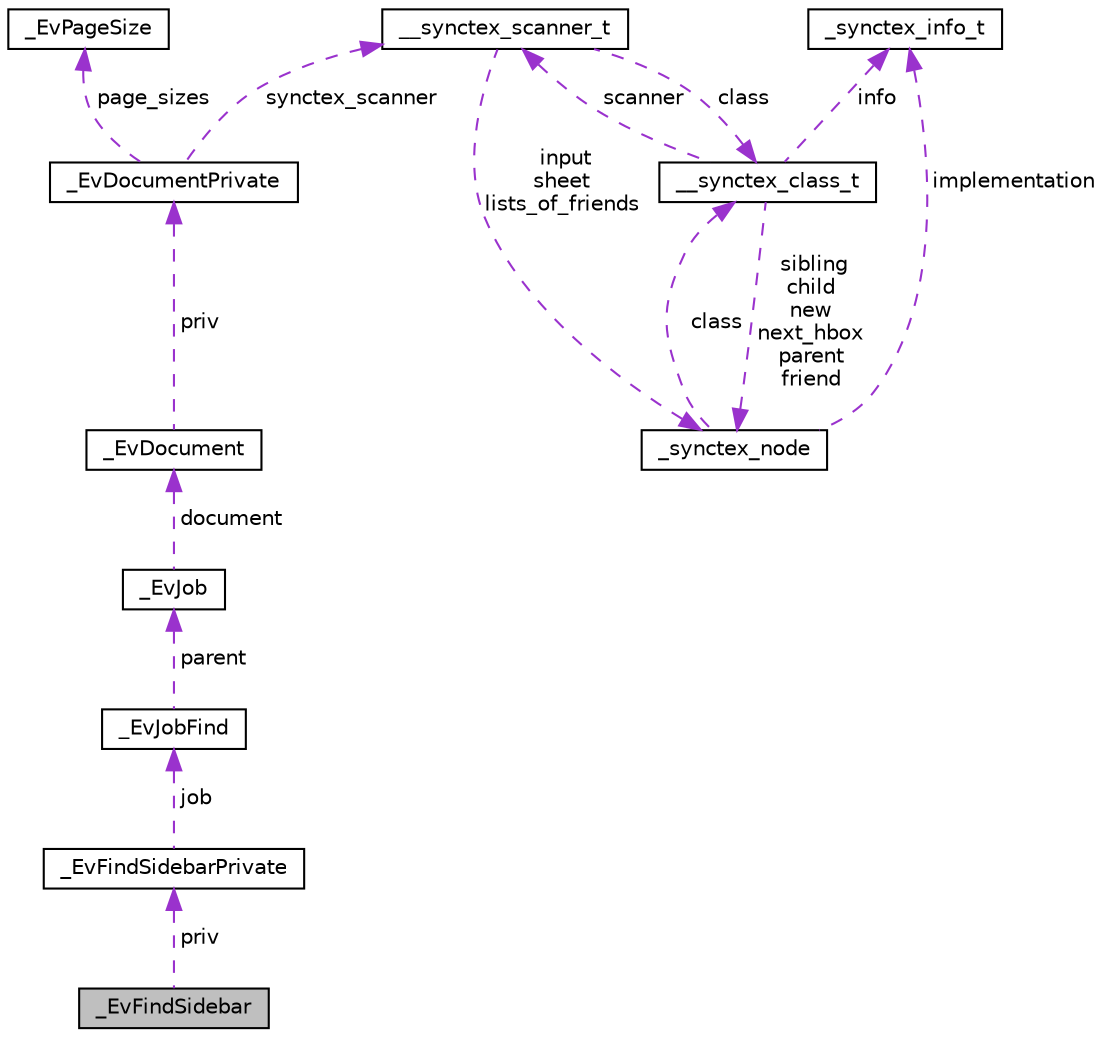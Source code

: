 digraph "_EvFindSidebar"
{
  edge [fontname="Helvetica",fontsize="10",labelfontname="Helvetica",labelfontsize="10"];
  node [fontname="Helvetica",fontsize="10",shape=record];
  Node1 [label="_EvFindSidebar",height=0.2,width=0.4,color="black", fillcolor="grey75", style="filled" fontcolor="black"];
  Node2 -> Node1 [dir="back",color="darkorchid3",fontsize="10",style="dashed",label=" priv" ,fontname="Helvetica"];
  Node2 [label="_EvFindSidebarPrivate",height=0.2,width=0.4,color="black", fillcolor="white", style="filled",URL="$d3/dd8/struct__EvFindSidebarPrivate.html"];
  Node3 -> Node2 [dir="back",color="darkorchid3",fontsize="10",style="dashed",label=" job" ,fontname="Helvetica"];
  Node3 [label="_EvJobFind",height=0.2,width=0.4,color="black", fillcolor="white", style="filled",URL="$d9/d2b/struct__EvJobFind.html"];
  Node4 -> Node3 [dir="back",color="darkorchid3",fontsize="10",style="dashed",label=" parent" ,fontname="Helvetica"];
  Node4 [label="_EvJob",height=0.2,width=0.4,color="black", fillcolor="white", style="filled",URL="$df/d84/struct__EvJob.html"];
  Node5 -> Node4 [dir="back",color="darkorchid3",fontsize="10",style="dashed",label=" document" ,fontname="Helvetica"];
  Node5 [label="_EvDocument",height=0.2,width=0.4,color="black", fillcolor="white", style="filled",URL="$db/d02/struct__EvDocument.html"];
  Node6 -> Node5 [dir="back",color="darkorchid3",fontsize="10",style="dashed",label=" priv" ,fontname="Helvetica"];
  Node6 [label="_EvDocumentPrivate",height=0.2,width=0.4,color="black", fillcolor="white", style="filled",URL="$d6/da7/struct__EvDocumentPrivate.html"];
  Node7 -> Node6 [dir="back",color="darkorchid3",fontsize="10",style="dashed",label=" page_sizes" ,fontname="Helvetica"];
  Node7 [label="_EvPageSize",height=0.2,width=0.4,color="black", fillcolor="white", style="filled",URL="$d8/dec/struct__EvPageSize.html"];
  Node8 -> Node6 [dir="back",color="darkorchid3",fontsize="10",style="dashed",label=" synctex_scanner" ,fontname="Helvetica"];
  Node8 [label="__synctex_scanner_t",height=0.2,width=0.4,color="black", fillcolor="white", style="filled",URL="$d6/ddd/struct____synctex__scanner__t.html"];
  Node9 -> Node8 [dir="back",color="darkorchid3",fontsize="10",style="dashed",label=" input\nsheet\nlists_of_friends" ,fontname="Helvetica"];
  Node9 [label="_synctex_node",height=0.2,width=0.4,color="black", fillcolor="white", style="filled",URL="$dd/d4f/struct__synctex__node.html"];
  Node10 -> Node9 [dir="back",color="darkorchid3",fontsize="10",style="dashed",label=" implementation" ,fontname="Helvetica"];
  Node10 [label="_synctex_info_t",height=0.2,width=0.4,color="black", fillcolor="white", style="filled",URL="$d2/da8/union__synctex__info__t.html"];
  Node11 -> Node9 [dir="back",color="darkorchid3",fontsize="10",style="dashed",label=" class" ,fontname="Helvetica"];
  Node11 [label="__synctex_class_t",height=0.2,width=0.4,color="black", fillcolor="white", style="filled",URL="$d2/dd6/struct____synctex__class__t.html"];
  Node9 -> Node11 [dir="back",color="darkorchid3",fontsize="10",style="dashed",label=" sibling\nchild\nnew\nnext_hbox\nparent\nfriend" ,fontname="Helvetica"];
  Node10 -> Node11 [dir="back",color="darkorchid3",fontsize="10",style="dashed",label=" info" ,fontname="Helvetica"];
  Node8 -> Node11 [dir="back",color="darkorchid3",fontsize="10",style="dashed",label=" scanner" ,fontname="Helvetica"];
  Node11 -> Node8 [dir="back",color="darkorchid3",fontsize="10",style="dashed",label=" class" ,fontname="Helvetica"];
}
